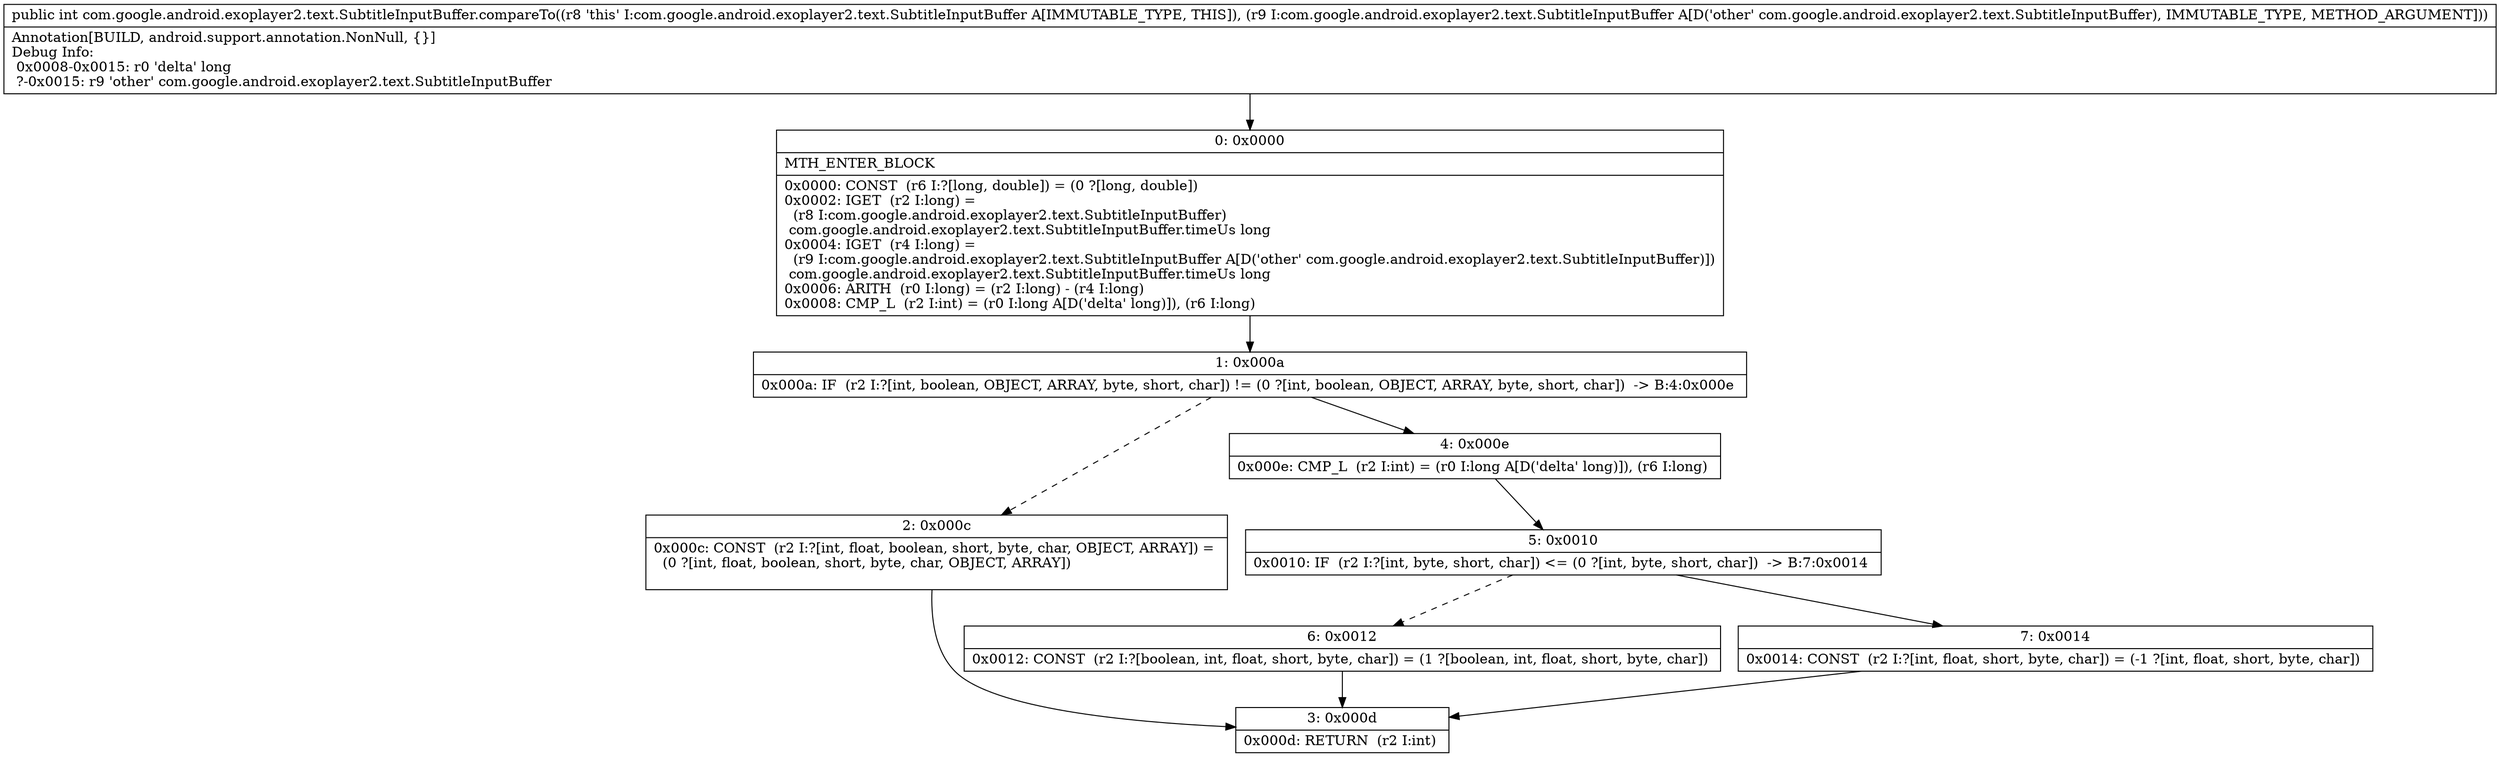 digraph "CFG forcom.google.android.exoplayer2.text.SubtitleInputBuffer.compareTo(Lcom\/google\/android\/exoplayer2\/text\/SubtitleInputBuffer;)I" {
Node_0 [shape=record,label="{0\:\ 0x0000|MTH_ENTER_BLOCK\l|0x0000: CONST  (r6 I:?[long, double]) = (0 ?[long, double]) \l0x0002: IGET  (r2 I:long) = \l  (r8 I:com.google.android.exoplayer2.text.SubtitleInputBuffer)\l com.google.android.exoplayer2.text.SubtitleInputBuffer.timeUs long \l0x0004: IGET  (r4 I:long) = \l  (r9 I:com.google.android.exoplayer2.text.SubtitleInputBuffer A[D('other' com.google.android.exoplayer2.text.SubtitleInputBuffer)])\l com.google.android.exoplayer2.text.SubtitleInputBuffer.timeUs long \l0x0006: ARITH  (r0 I:long) = (r2 I:long) \- (r4 I:long) \l0x0008: CMP_L  (r2 I:int) = (r0 I:long A[D('delta' long)]), (r6 I:long) \l}"];
Node_1 [shape=record,label="{1\:\ 0x000a|0x000a: IF  (r2 I:?[int, boolean, OBJECT, ARRAY, byte, short, char]) != (0 ?[int, boolean, OBJECT, ARRAY, byte, short, char])  \-\> B:4:0x000e \l}"];
Node_2 [shape=record,label="{2\:\ 0x000c|0x000c: CONST  (r2 I:?[int, float, boolean, short, byte, char, OBJECT, ARRAY]) = \l  (0 ?[int, float, boolean, short, byte, char, OBJECT, ARRAY])\l \l}"];
Node_3 [shape=record,label="{3\:\ 0x000d|0x000d: RETURN  (r2 I:int) \l}"];
Node_4 [shape=record,label="{4\:\ 0x000e|0x000e: CMP_L  (r2 I:int) = (r0 I:long A[D('delta' long)]), (r6 I:long) \l}"];
Node_5 [shape=record,label="{5\:\ 0x0010|0x0010: IF  (r2 I:?[int, byte, short, char]) \<= (0 ?[int, byte, short, char])  \-\> B:7:0x0014 \l}"];
Node_6 [shape=record,label="{6\:\ 0x0012|0x0012: CONST  (r2 I:?[boolean, int, float, short, byte, char]) = (1 ?[boolean, int, float, short, byte, char]) \l}"];
Node_7 [shape=record,label="{7\:\ 0x0014|0x0014: CONST  (r2 I:?[int, float, short, byte, char]) = (\-1 ?[int, float, short, byte, char]) \l}"];
MethodNode[shape=record,label="{public int com.google.android.exoplayer2.text.SubtitleInputBuffer.compareTo((r8 'this' I:com.google.android.exoplayer2.text.SubtitleInputBuffer A[IMMUTABLE_TYPE, THIS]), (r9 I:com.google.android.exoplayer2.text.SubtitleInputBuffer A[D('other' com.google.android.exoplayer2.text.SubtitleInputBuffer), IMMUTABLE_TYPE, METHOD_ARGUMENT]))  | Annotation[BUILD, android.support.annotation.NonNull, \{\}]\lDebug Info:\l  0x0008\-0x0015: r0 'delta' long\l  ?\-0x0015: r9 'other' com.google.android.exoplayer2.text.SubtitleInputBuffer\l}"];
MethodNode -> Node_0;
Node_0 -> Node_1;
Node_1 -> Node_2[style=dashed];
Node_1 -> Node_4;
Node_2 -> Node_3;
Node_4 -> Node_5;
Node_5 -> Node_6[style=dashed];
Node_5 -> Node_7;
Node_6 -> Node_3;
Node_7 -> Node_3;
}

